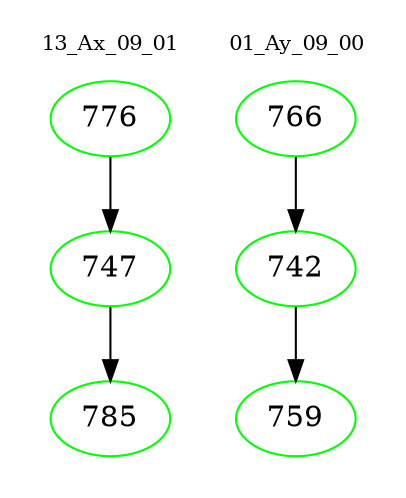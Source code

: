 digraph{
subgraph cluster_0 {
color = white
label = "13_Ax_09_01";
fontsize=10;
T0_776 [label="776", color="green"]
T0_776 -> T0_747 [color="black"]
T0_747 [label="747", color="green"]
T0_747 -> T0_785 [color="black"]
T0_785 [label="785", color="green"]
}
subgraph cluster_1 {
color = white
label = "01_Ay_09_00";
fontsize=10;
T1_766 [label="766", color="green"]
T1_766 -> T1_742 [color="black"]
T1_742 [label="742", color="green"]
T1_742 -> T1_759 [color="black"]
T1_759 [label="759", color="green"]
}
}
